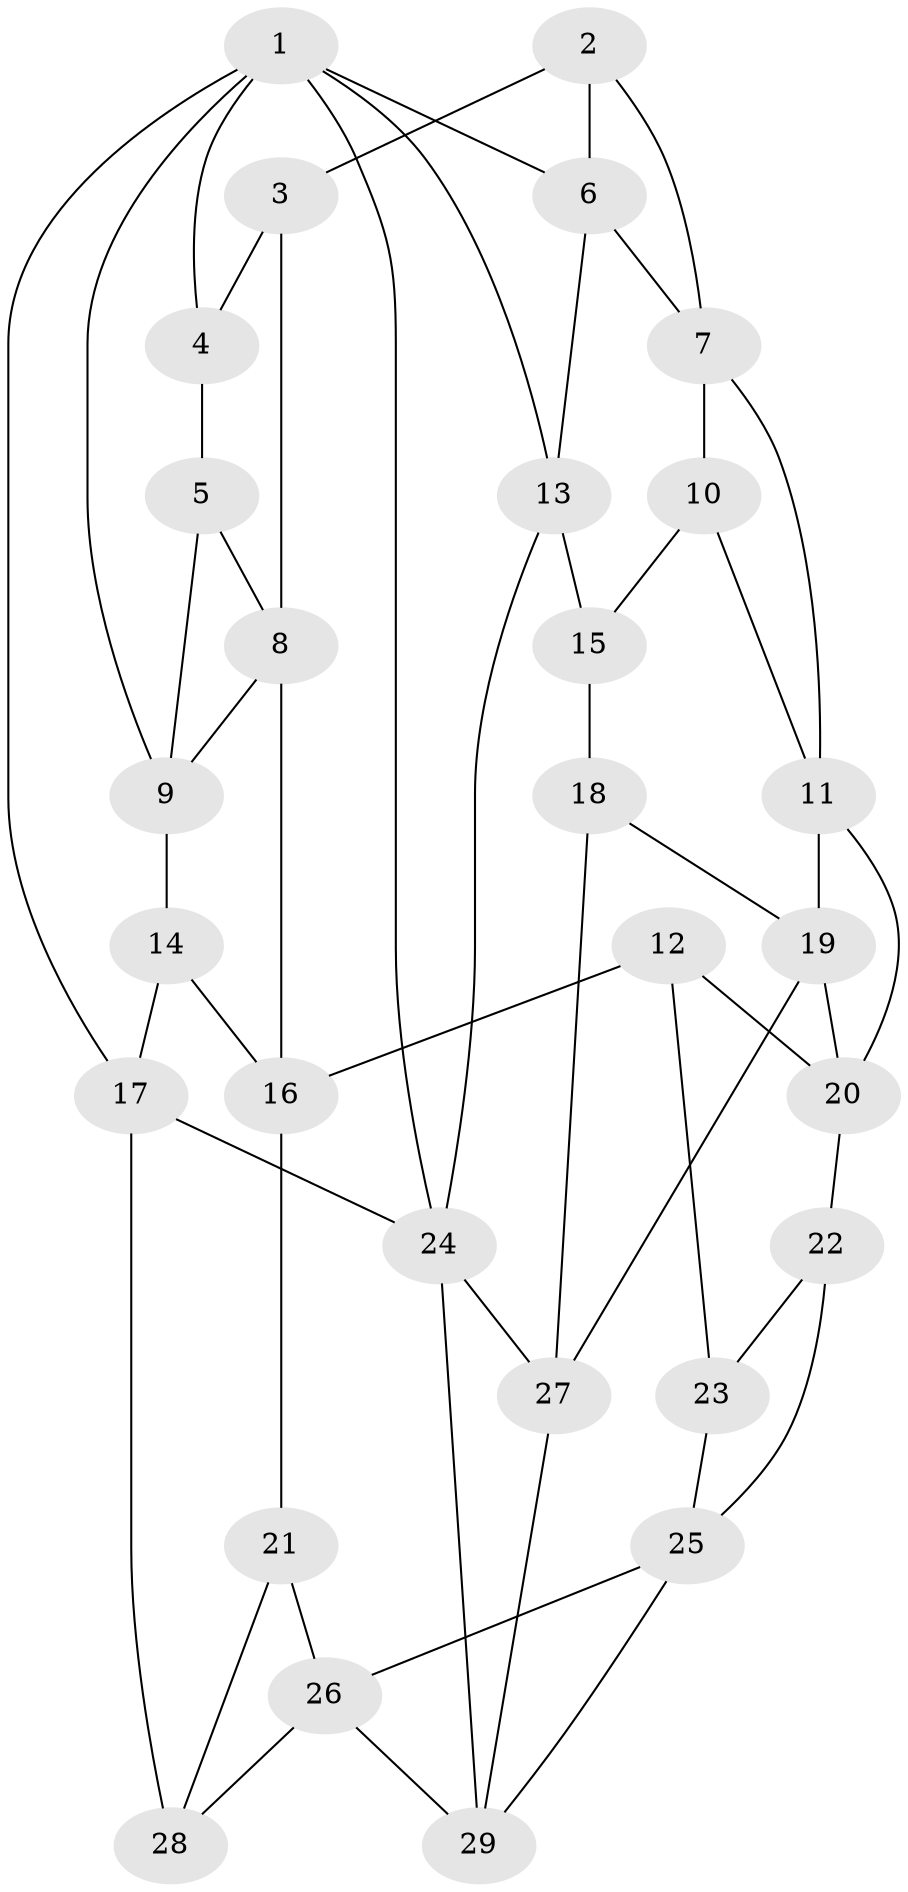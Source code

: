 // original degree distribution, {3: 0.06896551724137931, 4: 0.1724137931034483, 6: 0.20689655172413793, 5: 0.5517241379310345}
// Generated by graph-tools (version 1.1) at 2025/03/03/09/25 03:03:19]
// undirected, 29 vertices, 53 edges
graph export_dot {
graph [start="1"]
  node [color=gray90,style=filled];
  1;
  2;
  3;
  4;
  5;
  6;
  7;
  8;
  9;
  10;
  11;
  12;
  13;
  14;
  15;
  16;
  17;
  18;
  19;
  20;
  21;
  22;
  23;
  24;
  25;
  26;
  27;
  28;
  29;
  1 -- 4 [weight=1.0];
  1 -- 6 [weight=1.0];
  1 -- 9 [weight=1.0];
  1 -- 13 [weight=1.0];
  1 -- 17 [weight=1.0];
  1 -- 24 [weight=1.0];
  2 -- 3 [weight=1.0];
  2 -- 6 [weight=1.0];
  2 -- 7 [weight=1.0];
  3 -- 4 [weight=1.0];
  3 -- 8 [weight=1.0];
  4 -- 5 [weight=1.0];
  5 -- 8 [weight=1.0];
  5 -- 9 [weight=1.0];
  6 -- 7 [weight=1.0];
  6 -- 13 [weight=1.0];
  7 -- 10 [weight=1.0];
  7 -- 11 [weight=1.0];
  8 -- 9 [weight=1.0];
  8 -- 16 [weight=1.0];
  9 -- 14 [weight=1.0];
  10 -- 11 [weight=1.0];
  10 -- 15 [weight=1.0];
  11 -- 19 [weight=1.0];
  11 -- 20 [weight=1.0];
  12 -- 16 [weight=1.0];
  12 -- 20 [weight=1.0];
  12 -- 23 [weight=1.0];
  13 -- 15 [weight=2.0];
  13 -- 24 [weight=1.0];
  14 -- 16 [weight=1.0];
  14 -- 17 [weight=1.0];
  15 -- 18 [weight=1.0];
  16 -- 21 [weight=1.0];
  17 -- 24 [weight=1.0];
  17 -- 28 [weight=2.0];
  18 -- 19 [weight=1.0];
  18 -- 27 [weight=1.0];
  19 -- 20 [weight=1.0];
  19 -- 27 [weight=1.0];
  20 -- 22 [weight=1.0];
  21 -- 26 [weight=1.0];
  21 -- 28 [weight=1.0];
  22 -- 23 [weight=1.0];
  22 -- 25 [weight=1.0];
  23 -- 25 [weight=1.0];
  24 -- 27 [weight=1.0];
  24 -- 29 [weight=1.0];
  25 -- 26 [weight=1.0];
  25 -- 29 [weight=1.0];
  26 -- 28 [weight=1.0];
  26 -- 29 [weight=1.0];
  27 -- 29 [weight=1.0];
}
